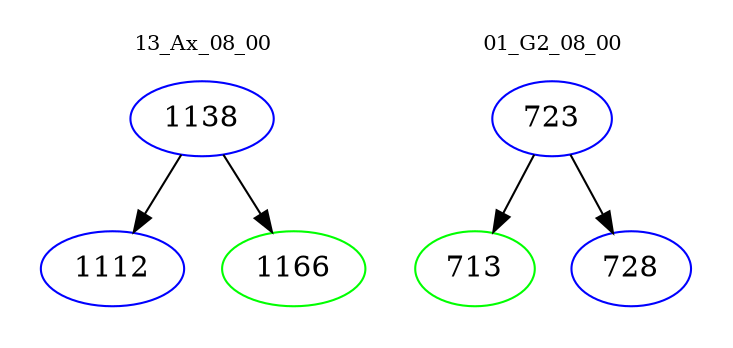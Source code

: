 digraph{
subgraph cluster_0 {
color = white
label = "13_Ax_08_00";
fontsize=10;
T0_1138 [label="1138", color="blue"]
T0_1138 -> T0_1112 [color="black"]
T0_1112 [label="1112", color="blue"]
T0_1138 -> T0_1166 [color="black"]
T0_1166 [label="1166", color="green"]
}
subgraph cluster_1 {
color = white
label = "01_G2_08_00";
fontsize=10;
T1_723 [label="723", color="blue"]
T1_723 -> T1_713 [color="black"]
T1_713 [label="713", color="green"]
T1_723 -> T1_728 [color="black"]
T1_728 [label="728", color="blue"]
}
}
